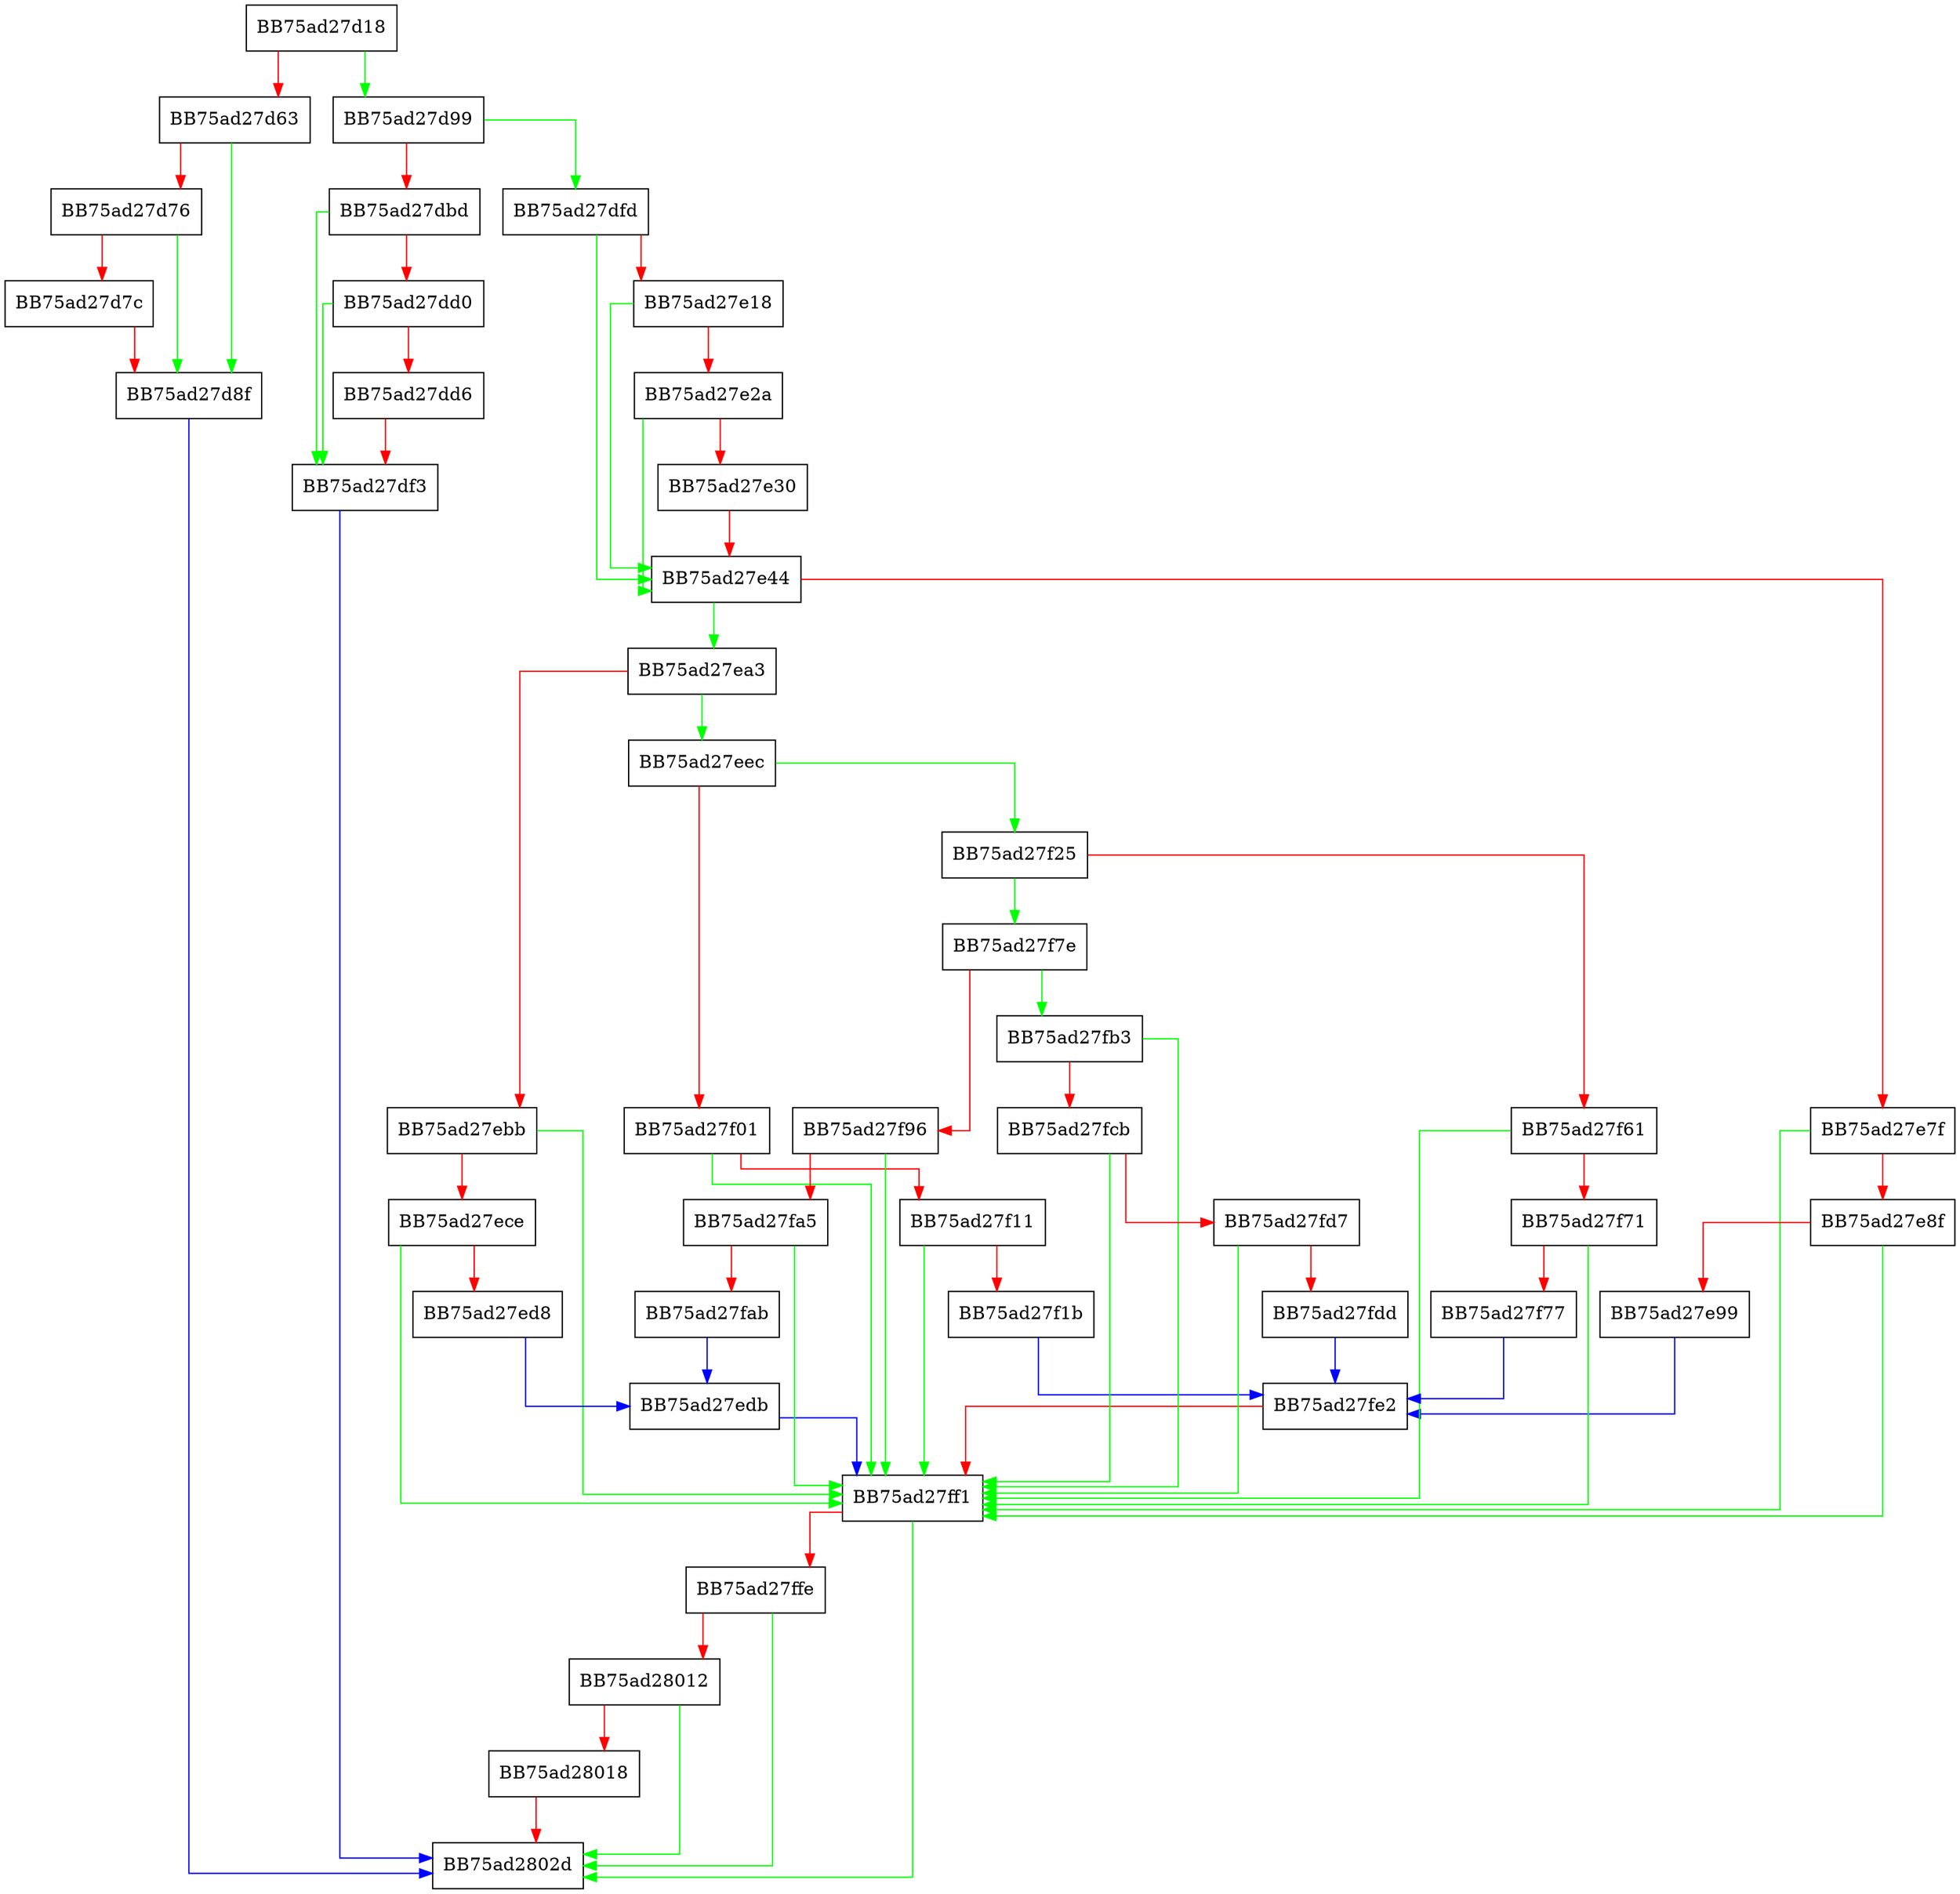 digraph CopyRegkey {
  node [shape="box"];
  graph [splines=ortho];
  BB75ad27d18 -> BB75ad27d99 [color="green"];
  BB75ad27d18 -> BB75ad27d63 [color="red"];
  BB75ad27d63 -> BB75ad27d8f [color="green"];
  BB75ad27d63 -> BB75ad27d76 [color="red"];
  BB75ad27d76 -> BB75ad27d8f [color="green"];
  BB75ad27d76 -> BB75ad27d7c [color="red"];
  BB75ad27d7c -> BB75ad27d8f [color="red"];
  BB75ad27d8f -> BB75ad2802d [color="blue"];
  BB75ad27d99 -> BB75ad27dfd [color="green"];
  BB75ad27d99 -> BB75ad27dbd [color="red"];
  BB75ad27dbd -> BB75ad27df3 [color="green"];
  BB75ad27dbd -> BB75ad27dd0 [color="red"];
  BB75ad27dd0 -> BB75ad27df3 [color="green"];
  BB75ad27dd0 -> BB75ad27dd6 [color="red"];
  BB75ad27dd6 -> BB75ad27df3 [color="red"];
  BB75ad27df3 -> BB75ad2802d [color="blue"];
  BB75ad27dfd -> BB75ad27e44 [color="green"];
  BB75ad27dfd -> BB75ad27e18 [color="red"];
  BB75ad27e18 -> BB75ad27e44 [color="green"];
  BB75ad27e18 -> BB75ad27e2a [color="red"];
  BB75ad27e2a -> BB75ad27e44 [color="green"];
  BB75ad27e2a -> BB75ad27e30 [color="red"];
  BB75ad27e30 -> BB75ad27e44 [color="red"];
  BB75ad27e44 -> BB75ad27ea3 [color="green"];
  BB75ad27e44 -> BB75ad27e7f [color="red"];
  BB75ad27e7f -> BB75ad27ff1 [color="green"];
  BB75ad27e7f -> BB75ad27e8f [color="red"];
  BB75ad27e8f -> BB75ad27ff1 [color="green"];
  BB75ad27e8f -> BB75ad27e99 [color="red"];
  BB75ad27e99 -> BB75ad27fe2 [color="blue"];
  BB75ad27ea3 -> BB75ad27eec [color="green"];
  BB75ad27ea3 -> BB75ad27ebb [color="red"];
  BB75ad27ebb -> BB75ad27ff1 [color="green"];
  BB75ad27ebb -> BB75ad27ece [color="red"];
  BB75ad27ece -> BB75ad27ff1 [color="green"];
  BB75ad27ece -> BB75ad27ed8 [color="red"];
  BB75ad27ed8 -> BB75ad27edb [color="blue"];
  BB75ad27edb -> BB75ad27ff1 [color="blue"];
  BB75ad27eec -> BB75ad27f25 [color="green"];
  BB75ad27eec -> BB75ad27f01 [color="red"];
  BB75ad27f01 -> BB75ad27ff1 [color="green"];
  BB75ad27f01 -> BB75ad27f11 [color="red"];
  BB75ad27f11 -> BB75ad27ff1 [color="green"];
  BB75ad27f11 -> BB75ad27f1b [color="red"];
  BB75ad27f1b -> BB75ad27fe2 [color="blue"];
  BB75ad27f25 -> BB75ad27f7e [color="green"];
  BB75ad27f25 -> BB75ad27f61 [color="red"];
  BB75ad27f61 -> BB75ad27ff1 [color="green"];
  BB75ad27f61 -> BB75ad27f71 [color="red"];
  BB75ad27f71 -> BB75ad27ff1 [color="green"];
  BB75ad27f71 -> BB75ad27f77 [color="red"];
  BB75ad27f77 -> BB75ad27fe2 [color="blue"];
  BB75ad27f7e -> BB75ad27fb3 [color="green"];
  BB75ad27f7e -> BB75ad27f96 [color="red"];
  BB75ad27f96 -> BB75ad27ff1 [color="green"];
  BB75ad27f96 -> BB75ad27fa5 [color="red"];
  BB75ad27fa5 -> BB75ad27ff1 [color="green"];
  BB75ad27fa5 -> BB75ad27fab [color="red"];
  BB75ad27fab -> BB75ad27edb [color="blue"];
  BB75ad27fb3 -> BB75ad27ff1 [color="green"];
  BB75ad27fb3 -> BB75ad27fcb [color="red"];
  BB75ad27fcb -> BB75ad27ff1 [color="green"];
  BB75ad27fcb -> BB75ad27fd7 [color="red"];
  BB75ad27fd7 -> BB75ad27ff1 [color="green"];
  BB75ad27fd7 -> BB75ad27fdd [color="red"];
  BB75ad27fdd -> BB75ad27fe2 [color="blue"];
  BB75ad27fe2 -> BB75ad27ff1 [color="red"];
  BB75ad27ff1 -> BB75ad2802d [color="green"];
  BB75ad27ff1 -> BB75ad27ffe [color="red"];
  BB75ad27ffe -> BB75ad2802d [color="green"];
  BB75ad27ffe -> BB75ad28012 [color="red"];
  BB75ad28012 -> BB75ad2802d [color="green"];
  BB75ad28012 -> BB75ad28018 [color="red"];
  BB75ad28018 -> BB75ad2802d [color="red"];
}